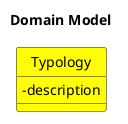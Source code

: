 @startuml
left to right direction
hide circle
skinparam classAttributeIconSize 0


title Domain Model


'Project Aggregate:--------------------------------------------------
class Typology #Yellow{
- description
}

@enduml